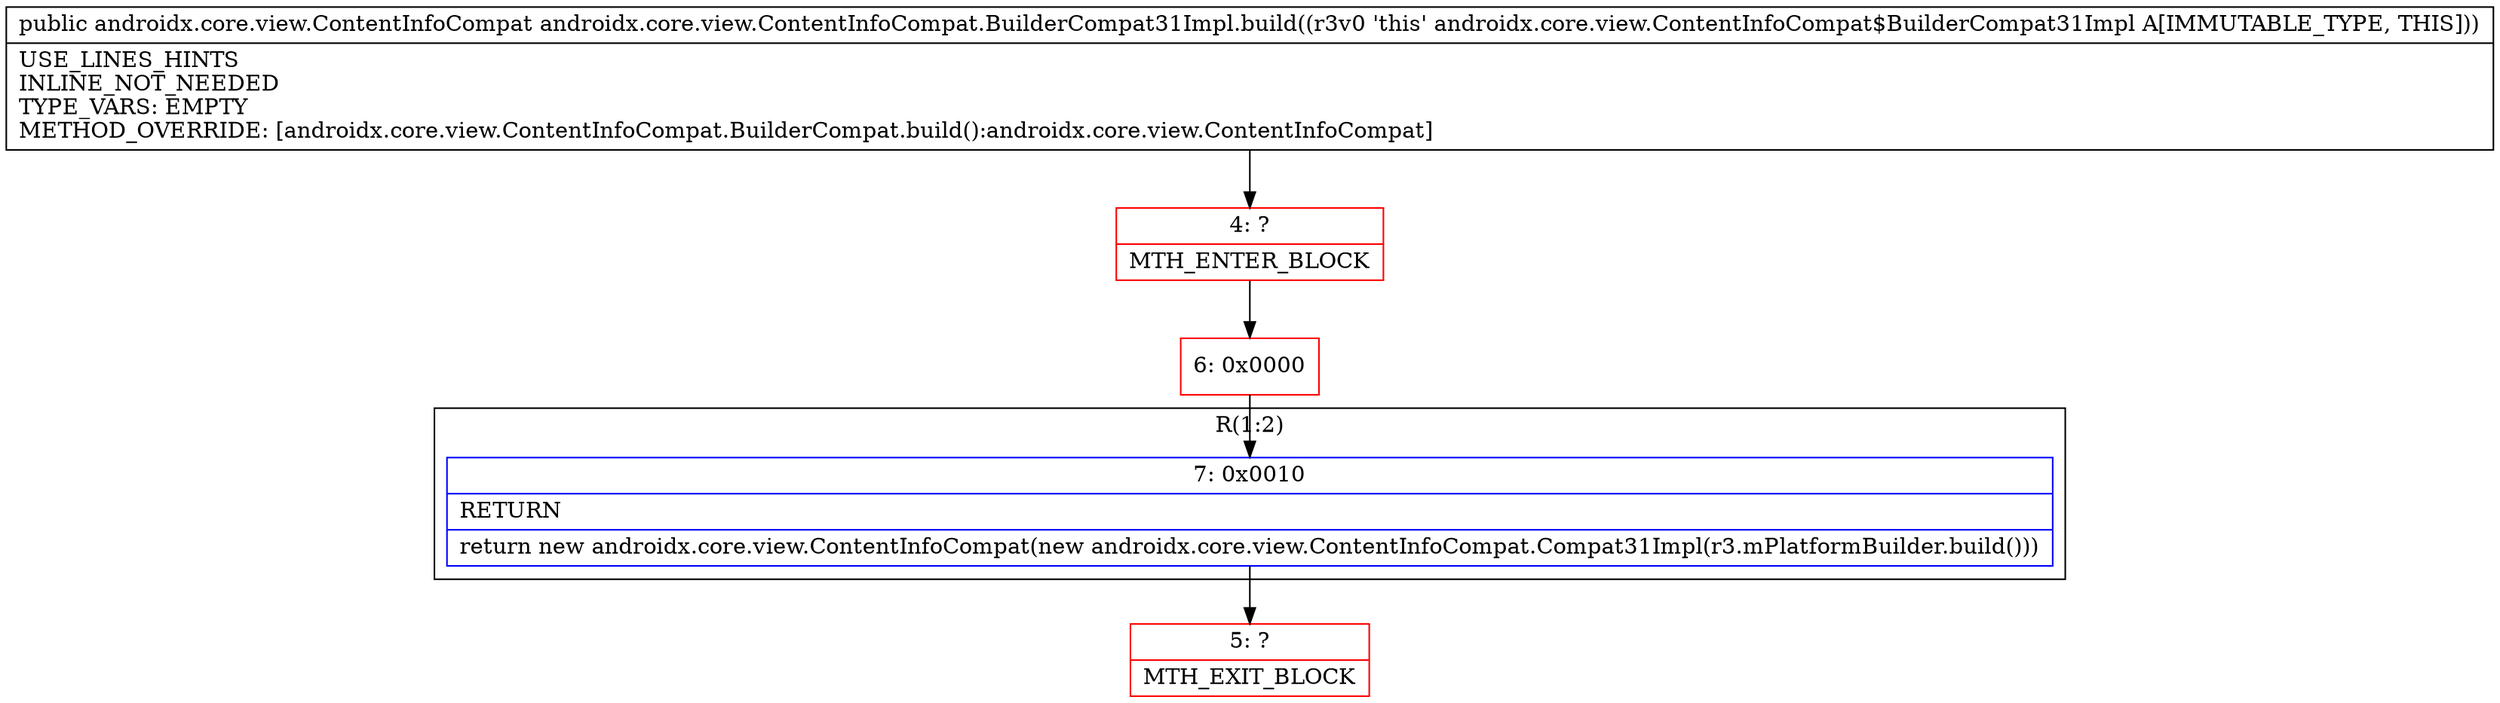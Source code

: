 digraph "CFG forandroidx.core.view.ContentInfoCompat.BuilderCompat31Impl.build()Landroidx\/core\/view\/ContentInfoCompat;" {
subgraph cluster_Region_1152652895 {
label = "R(1:2)";
node [shape=record,color=blue];
Node_7 [shape=record,label="{7\:\ 0x0010|RETURN\l|return new androidx.core.view.ContentInfoCompat(new androidx.core.view.ContentInfoCompat.Compat31Impl(r3.mPlatformBuilder.build()))\l}"];
}
Node_4 [shape=record,color=red,label="{4\:\ ?|MTH_ENTER_BLOCK\l}"];
Node_6 [shape=record,color=red,label="{6\:\ 0x0000}"];
Node_5 [shape=record,color=red,label="{5\:\ ?|MTH_EXIT_BLOCK\l}"];
MethodNode[shape=record,label="{public androidx.core.view.ContentInfoCompat androidx.core.view.ContentInfoCompat.BuilderCompat31Impl.build((r3v0 'this' androidx.core.view.ContentInfoCompat$BuilderCompat31Impl A[IMMUTABLE_TYPE, THIS]))  | USE_LINES_HINTS\lINLINE_NOT_NEEDED\lTYPE_VARS: EMPTY\lMETHOD_OVERRIDE: [androidx.core.view.ContentInfoCompat.BuilderCompat.build():androidx.core.view.ContentInfoCompat]\l}"];
MethodNode -> Node_4;Node_7 -> Node_5;
Node_4 -> Node_6;
Node_6 -> Node_7;
}

